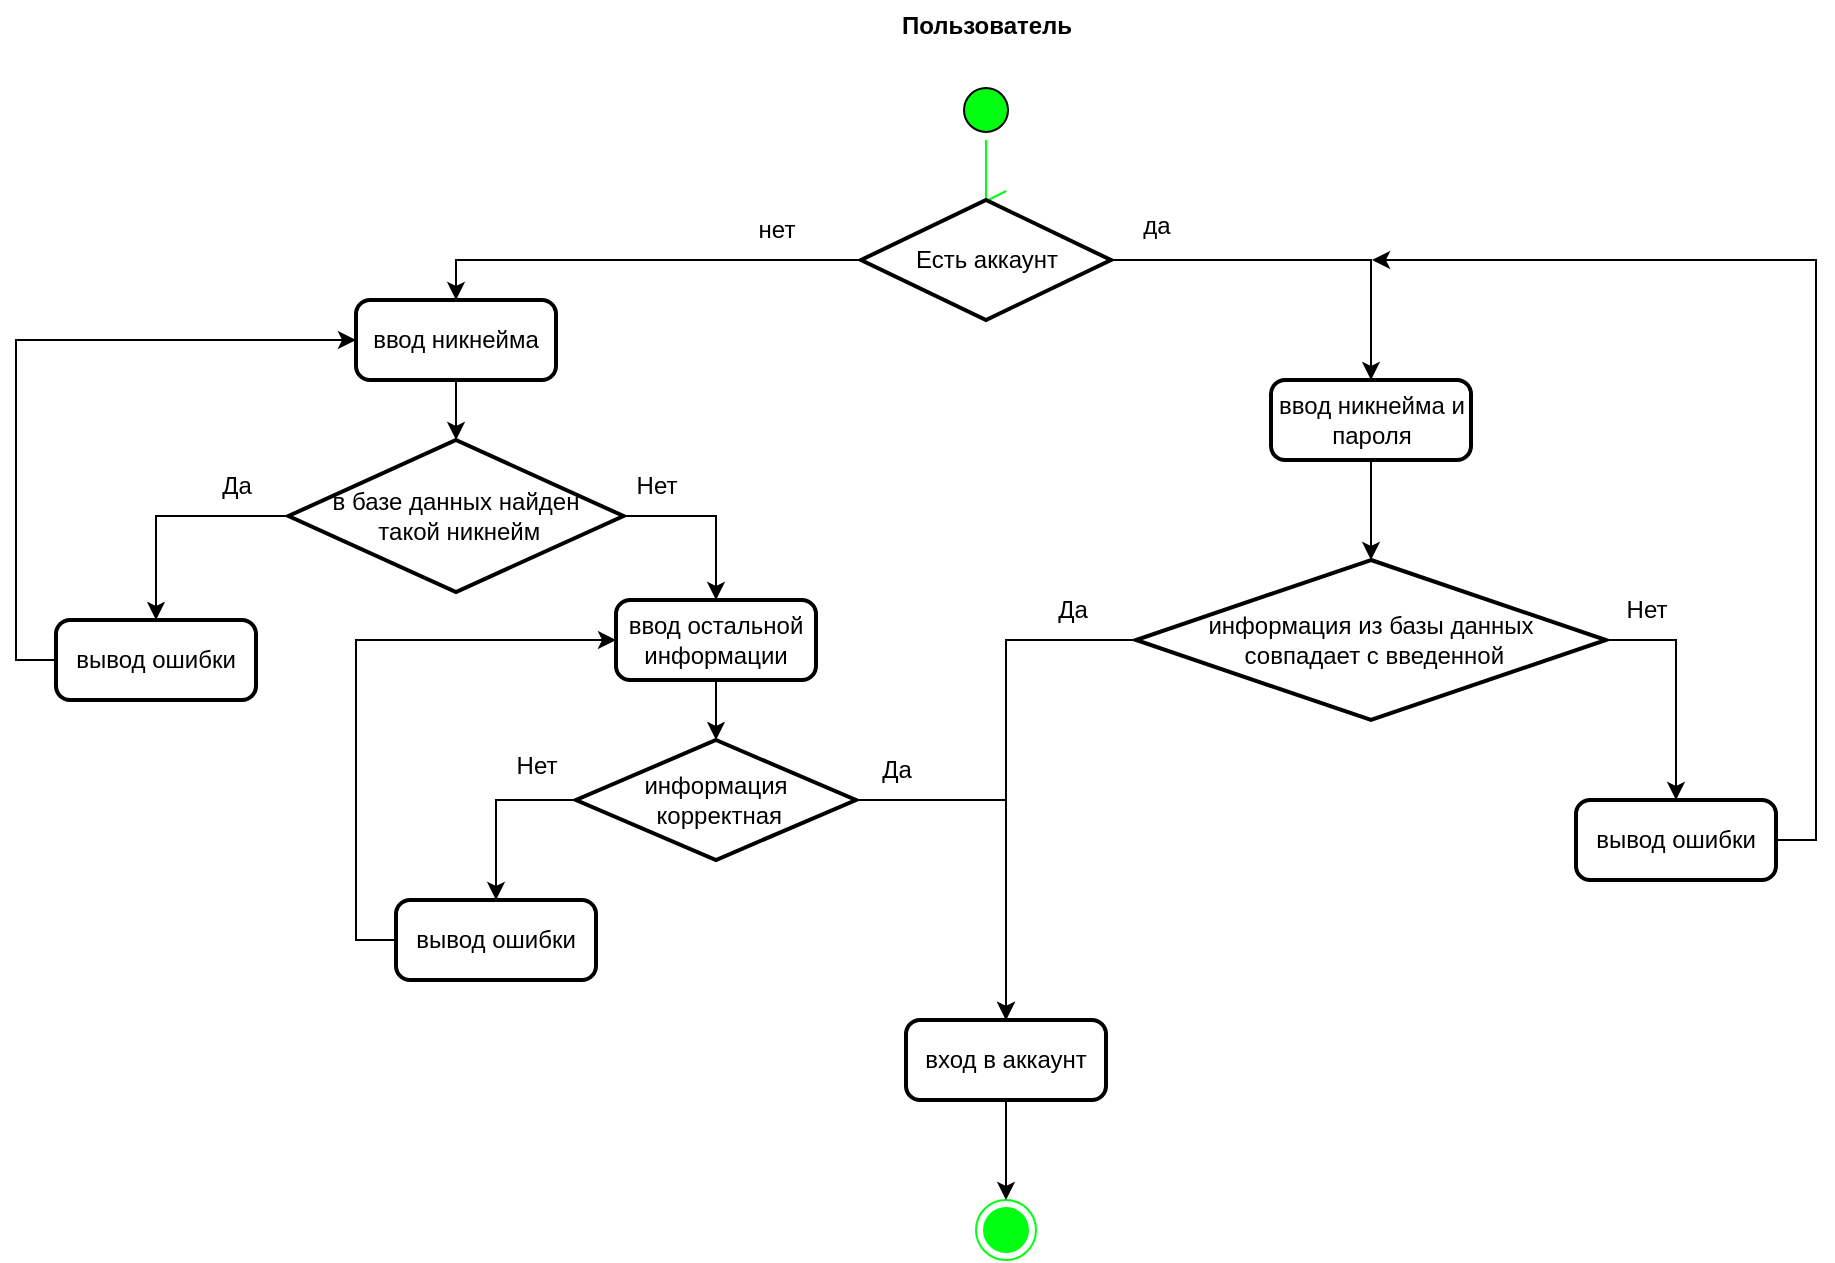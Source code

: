 <mxfile version="24.3.1" type="device" pages="3">
  <diagram name="Страница — 1" id="kT7mMPt-Z17XBpQHT696">
    <mxGraphModel dx="2492" dy="743" grid="1" gridSize="10" guides="1" tooltips="1" connect="1" arrows="1" fold="1" page="1" pageScale="1" pageWidth="1169" pageHeight="827" math="0" shadow="0">
      <root>
        <mxCell id="0" />
        <mxCell id="1" parent="0" />
        <mxCell id="u4by9l3jdG0rfYLEtkIr-1" value="" style="ellipse;html=1;shape=startState;fillColor=#00ff11;" parent="1" vertex="1">
          <mxGeometry x="390" y="190" width="30" height="30" as="geometry" />
        </mxCell>
        <mxCell id="u4by9l3jdG0rfYLEtkIr-2" value="" style="edgeStyle=orthogonalEdgeStyle;html=1;verticalAlign=bottom;endArrow=open;endSize=8;strokeColor=#00ff11;rounded=0;entryX=0.5;entryY=0;entryDx=0;entryDy=0;entryPerimeter=0;" parent="1" source="u4by9l3jdG0rfYLEtkIr-1" target="u4by9l3jdG0rfYLEtkIr-5" edge="1">
          <mxGeometry relative="1" as="geometry">
            <mxPoint x="405" y="280" as="targetPoint" />
            <Array as="points">
              <mxPoint x="405" y="250" />
              <mxPoint x="406" y="250" />
            </Array>
          </mxGeometry>
        </mxCell>
        <mxCell id="u4by9l3jdG0rfYLEtkIr-3" value="" style="ellipse;html=1;shape=endState;fillColor=#00ff11;strokeColor=#00ff11;" parent="1" vertex="1">
          <mxGeometry x="400" y="750" width="30" height="30" as="geometry" />
        </mxCell>
        <mxCell id="u4by9l3jdG0rfYLEtkIr-4" value="Пользователь" style="text;align=center;fontStyle=1;verticalAlign=middle;spacingLeft=3;spacingRight=3;strokeColor=none;rotatable=0;points=[[0,0.5],[1,0.5]];portConstraint=eastwest;html=1;" parent="1" vertex="1">
          <mxGeometry x="365" y="150" width="80" height="26" as="geometry" />
        </mxCell>
        <mxCell id="u4by9l3jdG0rfYLEtkIr-8" style="edgeStyle=orthogonalEdgeStyle;rounded=0;orthogonalLoop=1;jettySize=auto;html=1;exitX=1;exitY=0.5;exitDx=0;exitDy=0;exitPerimeter=0;entryX=0.5;entryY=0;entryDx=0;entryDy=0;" parent="1" source="u4by9l3jdG0rfYLEtkIr-5" target="u4by9l3jdG0rfYLEtkIr-6" edge="1">
          <mxGeometry relative="1" as="geometry" />
        </mxCell>
        <mxCell id="u4by9l3jdG0rfYLEtkIr-9" style="edgeStyle=orthogonalEdgeStyle;rounded=0;orthogonalLoop=1;jettySize=auto;html=1;exitX=0;exitY=0.5;exitDx=0;exitDy=0;exitPerimeter=0;entryX=0.5;entryY=0;entryDx=0;entryDy=0;" parent="1" source="u4by9l3jdG0rfYLEtkIr-5" target="u4by9l3jdG0rfYLEtkIr-7" edge="1">
          <mxGeometry relative="1" as="geometry" />
        </mxCell>
        <mxCell id="u4by9l3jdG0rfYLEtkIr-5" value="Есть аккаунт" style="strokeWidth=2;html=1;shape=mxgraph.flowchart.decision;whiteSpace=wrap;" parent="1" vertex="1">
          <mxGeometry x="342.5" y="250" width="125" height="60" as="geometry" />
        </mxCell>
        <mxCell id="u4by9l3jdG0rfYLEtkIr-13" value="" style="edgeStyle=orthogonalEdgeStyle;rounded=0;orthogonalLoop=1;jettySize=auto;html=1;" parent="1" source="u4by9l3jdG0rfYLEtkIr-6" target="u4by9l3jdG0rfYLEtkIr-12" edge="1">
          <mxGeometry relative="1" as="geometry" />
        </mxCell>
        <mxCell id="u4by9l3jdG0rfYLEtkIr-6" value="ввод никнейма и пароля" style="rounded=1;whiteSpace=wrap;html=1;absoluteArcSize=1;arcSize=14;strokeWidth=2;" parent="1" vertex="1">
          <mxGeometry x="547.5" y="340" width="100" height="40" as="geometry" />
        </mxCell>
        <mxCell id="u4by9l3jdG0rfYLEtkIr-25" value="" style="edgeStyle=orthogonalEdgeStyle;rounded=0;orthogonalLoop=1;jettySize=auto;html=1;" parent="1" source="u4by9l3jdG0rfYLEtkIr-7" target="u4by9l3jdG0rfYLEtkIr-24" edge="1">
          <mxGeometry relative="1" as="geometry" />
        </mxCell>
        <mxCell id="u4by9l3jdG0rfYLEtkIr-7" value="ввод никнейма" style="rounded=1;whiteSpace=wrap;html=1;absoluteArcSize=1;arcSize=14;strokeWidth=2;" parent="1" vertex="1">
          <mxGeometry x="90" y="300" width="100" height="40" as="geometry" />
        </mxCell>
        <mxCell id="u4by9l3jdG0rfYLEtkIr-10" value="да" style="text;html=1;align=center;verticalAlign=middle;resizable=0;points=[];autosize=1;strokeColor=none;fillColor=none;" parent="1" vertex="1">
          <mxGeometry x="470" y="248" width="40" height="30" as="geometry" />
        </mxCell>
        <mxCell id="u4by9l3jdG0rfYLEtkIr-11" value="нет" style="text;html=1;align=center;verticalAlign=middle;resizable=0;points=[];autosize=1;strokeColor=none;fillColor=none;" parent="1" vertex="1">
          <mxGeometry x="280" y="250" width="40" height="30" as="geometry" />
        </mxCell>
        <mxCell id="u4by9l3jdG0rfYLEtkIr-17" style="edgeStyle=orthogonalEdgeStyle;rounded=0;orthogonalLoop=1;jettySize=auto;html=1;exitX=0;exitY=0.5;exitDx=0;exitDy=0;exitPerimeter=0;entryX=0.5;entryY=0;entryDx=0;entryDy=0;" parent="1" source="u4by9l3jdG0rfYLEtkIr-12" target="u4by9l3jdG0rfYLEtkIr-15" edge="1">
          <mxGeometry relative="1" as="geometry" />
        </mxCell>
        <mxCell id="u4by9l3jdG0rfYLEtkIr-20" style="edgeStyle=orthogonalEdgeStyle;rounded=0;orthogonalLoop=1;jettySize=auto;html=1;exitX=1;exitY=0.5;exitDx=0;exitDy=0;exitPerimeter=0;" parent="1" source="u4by9l3jdG0rfYLEtkIr-12" target="u4by9l3jdG0rfYLEtkIr-19" edge="1">
          <mxGeometry relative="1" as="geometry" />
        </mxCell>
        <mxCell id="u4by9l3jdG0rfYLEtkIr-12" value="информация из базы данных&lt;div&gt;&amp;nbsp;совпадает с введенной&lt;/div&gt;" style="strokeWidth=2;html=1;shape=mxgraph.flowchart.decision;whiteSpace=wrap;" parent="1" vertex="1">
          <mxGeometry x="480" y="430" width="235" height="80" as="geometry" />
        </mxCell>
        <mxCell id="u4by9l3jdG0rfYLEtkIr-16" value="" style="edgeStyle=orthogonalEdgeStyle;rounded=0;orthogonalLoop=1;jettySize=auto;html=1;" parent="1" source="u4by9l3jdG0rfYLEtkIr-15" target="u4by9l3jdG0rfYLEtkIr-3" edge="1">
          <mxGeometry relative="1" as="geometry" />
        </mxCell>
        <mxCell id="u4by9l3jdG0rfYLEtkIr-15" value="вход в аккаунт" style="rounded=1;whiteSpace=wrap;html=1;absoluteArcSize=1;arcSize=14;strokeWidth=2;" parent="1" vertex="1">
          <mxGeometry x="365" y="660" width="100" height="40" as="geometry" />
        </mxCell>
        <mxCell id="u4by9l3jdG0rfYLEtkIr-18" value="Да" style="text;html=1;align=center;verticalAlign=middle;resizable=0;points=[];autosize=1;strokeColor=none;fillColor=none;" parent="1" vertex="1">
          <mxGeometry x="427.5" y="440" width="40" height="30" as="geometry" />
        </mxCell>
        <mxCell id="u4by9l3jdG0rfYLEtkIr-23" style="edgeStyle=orthogonalEdgeStyle;rounded=0;orthogonalLoop=1;jettySize=auto;html=1;exitX=1;exitY=0.5;exitDx=0;exitDy=0;" parent="1" source="u4by9l3jdG0rfYLEtkIr-19" edge="1">
          <mxGeometry relative="1" as="geometry">
            <mxPoint x="598" y="280" as="targetPoint" />
            <Array as="points">
              <mxPoint x="820" y="570" />
              <mxPoint x="820" y="280" />
            </Array>
          </mxGeometry>
        </mxCell>
        <mxCell id="u4by9l3jdG0rfYLEtkIr-19" value="вывод ошибки" style="rounded=1;whiteSpace=wrap;html=1;absoluteArcSize=1;arcSize=14;strokeWidth=2;" parent="1" vertex="1">
          <mxGeometry x="700" y="550" width="100" height="40" as="geometry" />
        </mxCell>
        <mxCell id="u4by9l3jdG0rfYLEtkIr-21" value="Нет" style="text;html=1;align=center;verticalAlign=middle;resizable=0;points=[];autosize=1;strokeColor=none;fillColor=none;" parent="1" vertex="1">
          <mxGeometry x="715" y="440" width="40" height="30" as="geometry" />
        </mxCell>
        <mxCell id="u4by9l3jdG0rfYLEtkIr-28" style="edgeStyle=orthogonalEdgeStyle;rounded=0;orthogonalLoop=1;jettySize=auto;html=1;exitX=1;exitY=0.5;exitDx=0;exitDy=0;exitPerimeter=0;entryX=0.5;entryY=0;entryDx=0;entryDy=0;" parent="1" source="u4by9l3jdG0rfYLEtkIr-24" target="u4by9l3jdG0rfYLEtkIr-26" edge="1">
          <mxGeometry relative="1" as="geometry" />
        </mxCell>
        <mxCell id="u4by9l3jdG0rfYLEtkIr-34" style="edgeStyle=orthogonalEdgeStyle;rounded=0;orthogonalLoop=1;jettySize=auto;html=1;exitX=0;exitY=0.5;exitDx=0;exitDy=0;exitPerimeter=0;entryX=0.5;entryY=0;entryDx=0;entryDy=0;" parent="1" source="u4by9l3jdG0rfYLEtkIr-24" target="u4by9l3jdG0rfYLEtkIr-27" edge="1">
          <mxGeometry relative="1" as="geometry" />
        </mxCell>
        <mxCell id="u4by9l3jdG0rfYLEtkIr-24" value="в базе данных найден&lt;div&gt;&amp;nbsp;такой никнейм&lt;/div&gt;" style="strokeWidth=2;html=1;shape=mxgraph.flowchart.decision;whiteSpace=wrap;" parent="1" vertex="1">
          <mxGeometry x="56.25" y="370" width="167.5" height="76" as="geometry" />
        </mxCell>
        <mxCell id="u4by9l3jdG0rfYLEtkIr-30" value="" style="edgeStyle=orthogonalEdgeStyle;rounded=0;orthogonalLoop=1;jettySize=auto;html=1;" parent="1" source="u4by9l3jdG0rfYLEtkIr-26" target="u4by9l3jdG0rfYLEtkIr-29" edge="1">
          <mxGeometry relative="1" as="geometry" />
        </mxCell>
        <mxCell id="u4by9l3jdG0rfYLEtkIr-26" value="ввод остальной информации" style="rounded=1;whiteSpace=wrap;html=1;absoluteArcSize=1;arcSize=14;strokeWidth=2;" parent="1" vertex="1">
          <mxGeometry x="220" y="450" width="100" height="40" as="geometry" />
        </mxCell>
        <mxCell id="u4by9l3jdG0rfYLEtkIr-36" style="edgeStyle=orthogonalEdgeStyle;rounded=0;orthogonalLoop=1;jettySize=auto;html=1;exitX=0;exitY=0.5;exitDx=0;exitDy=0;entryX=0;entryY=0.5;entryDx=0;entryDy=0;" parent="1" source="u4by9l3jdG0rfYLEtkIr-27" target="u4by9l3jdG0rfYLEtkIr-7" edge="1">
          <mxGeometry relative="1" as="geometry" />
        </mxCell>
        <mxCell id="u4by9l3jdG0rfYLEtkIr-27" value="вывод ошибки" style="rounded=1;whiteSpace=wrap;html=1;absoluteArcSize=1;arcSize=14;strokeWidth=2;" parent="1" vertex="1">
          <mxGeometry x="-60" y="460" width="100" height="40" as="geometry" />
        </mxCell>
        <mxCell id="u4by9l3jdG0rfYLEtkIr-31" style="edgeStyle=orthogonalEdgeStyle;rounded=0;orthogonalLoop=1;jettySize=auto;html=1;exitX=1;exitY=0.5;exitDx=0;exitDy=0;exitPerimeter=0;entryX=0.5;entryY=0;entryDx=0;entryDy=0;" parent="1" source="u4by9l3jdG0rfYLEtkIr-29" target="u4by9l3jdG0rfYLEtkIr-15" edge="1">
          <mxGeometry relative="1" as="geometry" />
        </mxCell>
        <mxCell id="u4by9l3jdG0rfYLEtkIr-38" style="edgeStyle=orthogonalEdgeStyle;rounded=0;orthogonalLoop=1;jettySize=auto;html=1;exitX=0;exitY=0.5;exitDx=0;exitDy=0;exitPerimeter=0;entryX=0.5;entryY=0;entryDx=0;entryDy=0;" parent="1" source="u4by9l3jdG0rfYLEtkIr-29" target="u4by9l3jdG0rfYLEtkIr-37" edge="1">
          <mxGeometry relative="1" as="geometry" />
        </mxCell>
        <mxCell id="u4by9l3jdG0rfYLEtkIr-29" value="информация&lt;div&gt;&amp;nbsp;корректная&lt;/div&gt;" style="strokeWidth=2;html=1;shape=mxgraph.flowchart.decision;whiteSpace=wrap;" parent="1" vertex="1">
          <mxGeometry x="200" y="520" width="140" height="60" as="geometry" />
        </mxCell>
        <mxCell id="u4by9l3jdG0rfYLEtkIr-32" value="Нет" style="text;html=1;align=center;verticalAlign=middle;resizable=0;points=[];autosize=1;strokeColor=none;fillColor=none;" parent="1" vertex="1">
          <mxGeometry x="220" y="378" width="40" height="30" as="geometry" />
        </mxCell>
        <mxCell id="u4by9l3jdG0rfYLEtkIr-33" value="Да" style="text;html=1;align=center;verticalAlign=middle;resizable=0;points=[];autosize=1;strokeColor=none;fillColor=none;" parent="1" vertex="1">
          <mxGeometry x="340" y="520" width="40" height="30" as="geometry" />
        </mxCell>
        <mxCell id="u4by9l3jdG0rfYLEtkIr-35" value="Да" style="text;html=1;align=center;verticalAlign=middle;resizable=0;points=[];autosize=1;strokeColor=none;fillColor=none;" parent="1" vertex="1">
          <mxGeometry x="10" y="378" width="40" height="30" as="geometry" />
        </mxCell>
        <mxCell id="u4by9l3jdG0rfYLEtkIr-40" style="edgeStyle=orthogonalEdgeStyle;rounded=0;orthogonalLoop=1;jettySize=auto;html=1;exitX=0;exitY=0.5;exitDx=0;exitDy=0;entryX=0;entryY=0.5;entryDx=0;entryDy=0;" parent="1" source="u4by9l3jdG0rfYLEtkIr-37" target="u4by9l3jdG0rfYLEtkIr-26" edge="1">
          <mxGeometry relative="1" as="geometry" />
        </mxCell>
        <mxCell id="u4by9l3jdG0rfYLEtkIr-37" value="вывод ошибки" style="rounded=1;whiteSpace=wrap;html=1;absoluteArcSize=1;arcSize=14;strokeWidth=2;" parent="1" vertex="1">
          <mxGeometry x="110" y="600" width="100" height="40" as="geometry" />
        </mxCell>
        <mxCell id="u4by9l3jdG0rfYLEtkIr-39" value="Нет" style="text;html=1;align=center;verticalAlign=middle;resizable=0;points=[];autosize=1;strokeColor=none;fillColor=none;" parent="1" vertex="1">
          <mxGeometry x="160" y="518" width="40" height="30" as="geometry" />
        </mxCell>
      </root>
    </mxGraphModel>
  </diagram>
  <diagram id="gqzh6CAZwgTxN_NH9xss" name="Страница — 2">
    <mxGraphModel dx="794" dy="446" grid="1" gridSize="10" guides="1" tooltips="1" connect="1" arrows="1" fold="1" page="1" pageScale="1" pageWidth="1169" pageHeight="827" math="0" shadow="0">
      <root>
        <mxCell id="0" />
        <mxCell id="1" parent="0" />
      </root>
    </mxGraphModel>
  </diagram>
  <diagram id="TSzaGeQ-N4oJf-rAPll4" name="Страница — 3">
    <mxGraphModel dx="794" dy="446" grid="1" gridSize="10" guides="1" tooltips="1" connect="1" arrows="1" fold="1" page="1" pageScale="1" pageWidth="1169" pageHeight="827" math="0" shadow="0">
      <root>
        <mxCell id="0" />
        <mxCell id="1" parent="0" />
      </root>
    </mxGraphModel>
  </diagram>
</mxfile>
